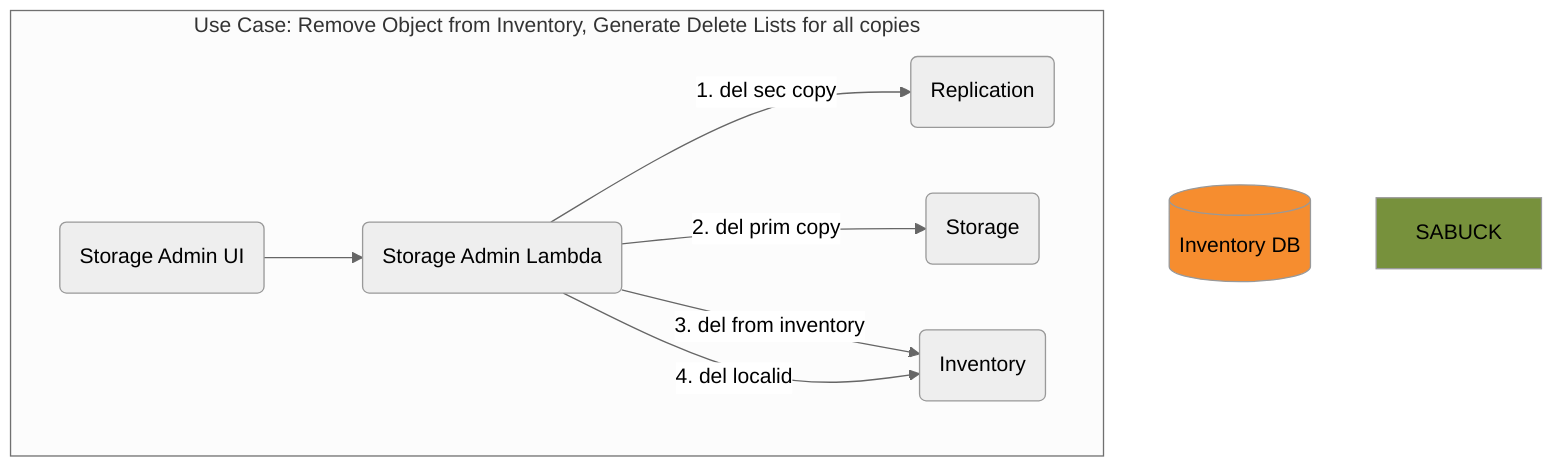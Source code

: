 %%{init: {'theme': 'neutral', 'securityLevel': 'loose'}}%%
graph TD
  SAUI("Storage Admin UI")
  SA("Storage Admin Lambda")
  RDS[(Inventory DB)]
  REPLIC(Replication)
  ST(Storage)
  INV(Inventory)

  subgraph "Use Case: Remove Object from Inventory, Generate Delete Lists for all copies"
    SAUI-->SA
    SA-->|"1. del sec copy"|REPLIC
    SA-->|"2. del prim copy"|ST
    SA-->|"3. del from inventory"|INV
    SA-->|"4. del localid"|INV
  end

  style RDS fill:#F68D2F
  style SABUCK fill:#77913C